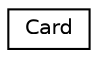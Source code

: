 digraph "Graphical Class Hierarchy"
{
  edge [fontname="Helvetica",fontsize="10",labelfontname="Helvetica",labelfontsize="10"];
  node [fontname="Helvetica",fontsize="10",shape=record];
  rankdir="LR";
  Node1 [label="Card",height=0.2,width=0.4,color="black", fillcolor="white", style="filled",URL="$classCard.html"];
}

